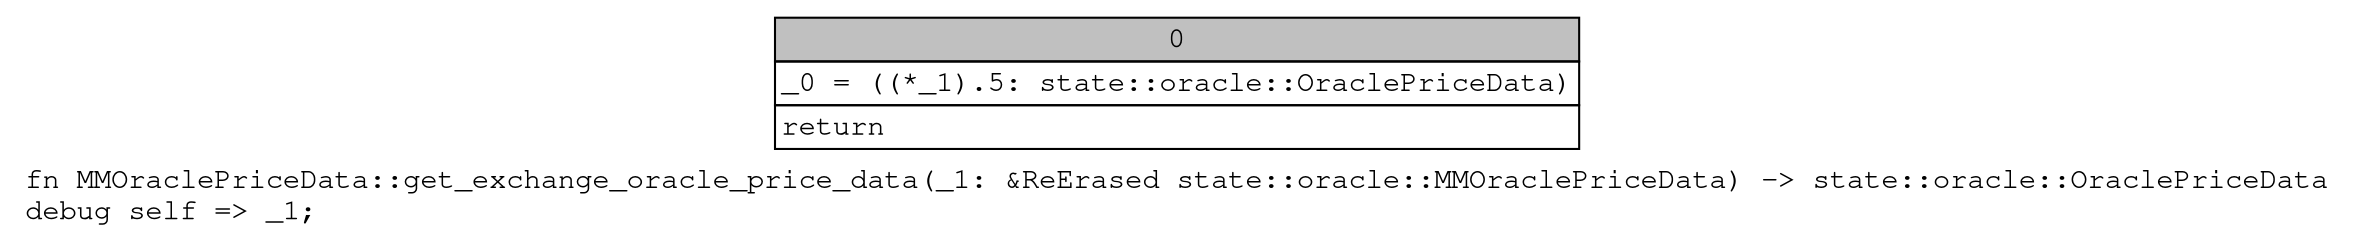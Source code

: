 digraph Mir_0_3514 {
    graph [fontname="Courier, monospace"];
    node [fontname="Courier, monospace"];
    edge [fontname="Courier, monospace"];
    label=<fn MMOraclePriceData::get_exchange_oracle_price_data(_1: &amp;ReErased state::oracle::MMOraclePriceData) -&gt; state::oracle::OraclePriceData<br align="left"/>debug self =&gt; _1;<br align="left"/>>;
    bb0__0_3514 [shape="none", label=<<table border="0" cellborder="1" cellspacing="0"><tr><td bgcolor="gray" align="center" colspan="1">0</td></tr><tr><td align="left" balign="left">_0 = ((*_1).5: state::oracle::OraclePriceData)<br/></td></tr><tr><td align="left">return</td></tr></table>>];
}
